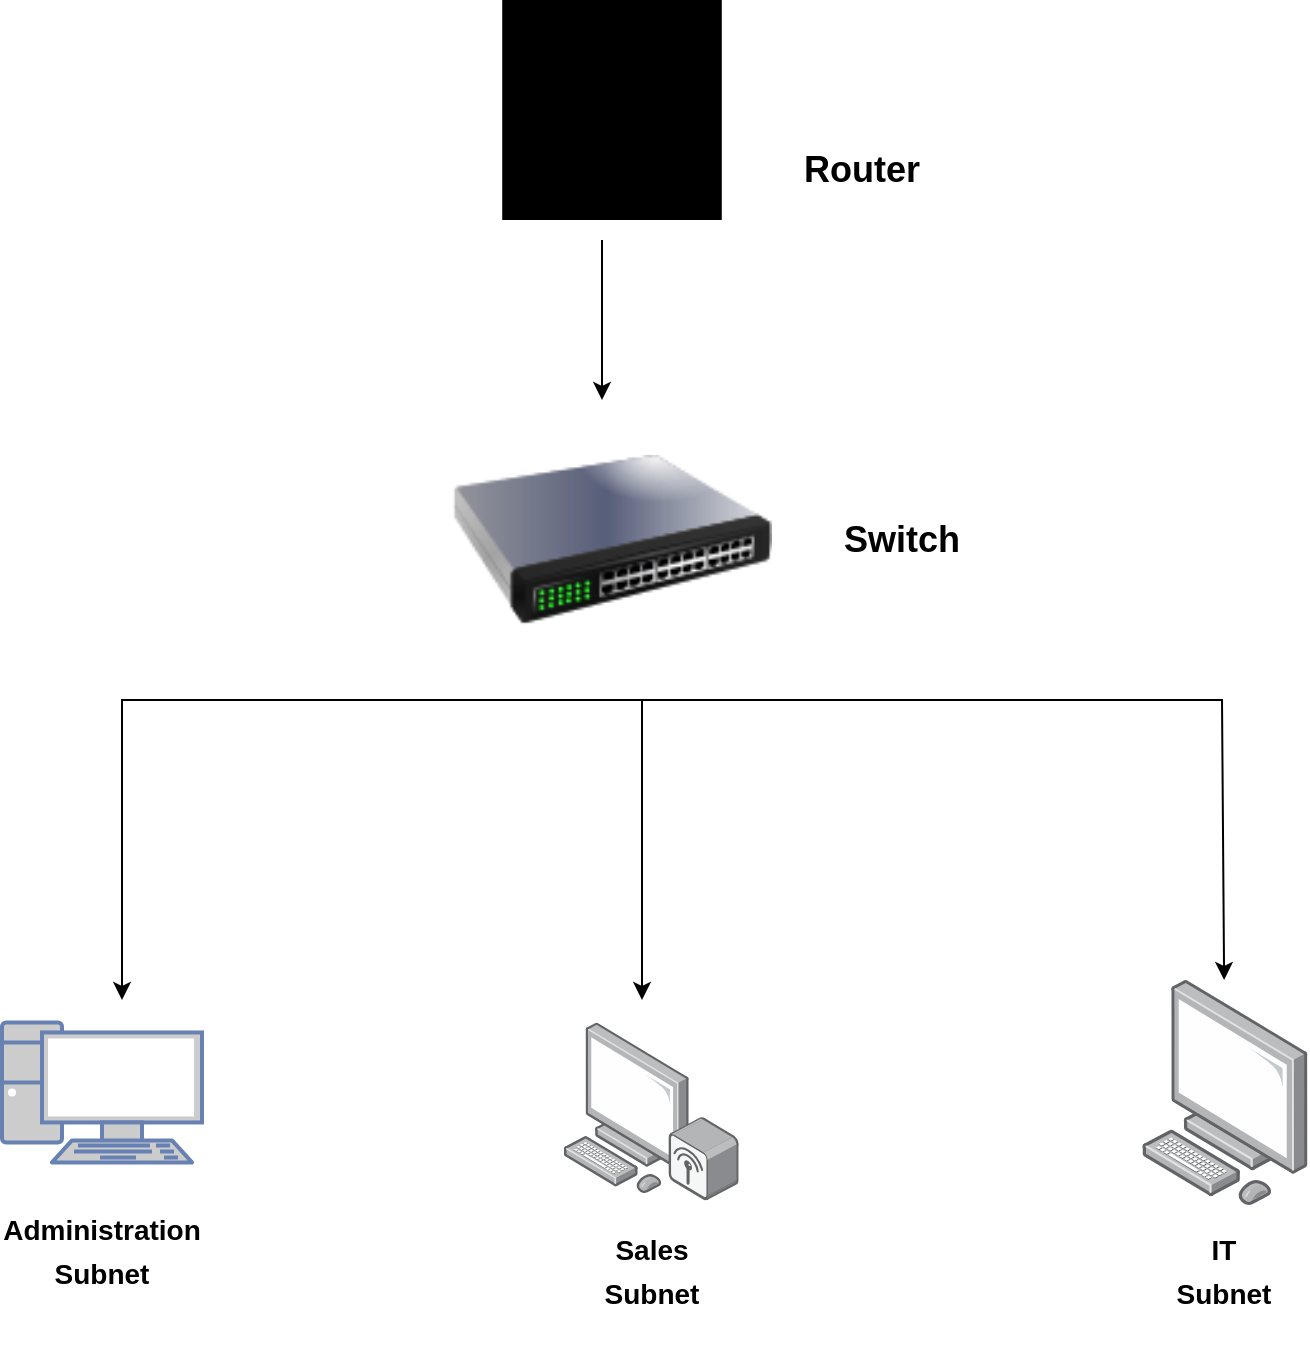 <mxfile version="26.0.16">
  <diagram name="Page-1" id="4WECAxRBAFP2eX4Kcjxi">
    <mxGraphModel dx="1562" dy="887" grid="0" gridSize="10" guides="1" tooltips="1" connect="1" arrows="1" fold="1" page="1" pageScale="1" pageWidth="850" pageHeight="1100" background="#FFFFFF" math="0" shadow="0">
      <root>
        <mxCell id="0" />
        <mxCell id="1" parent="0" />
        <mxCell id="evOOQR9RpooHa6UH3FHH-2" value="" style="sketch=0;verticalLabelPosition=bottom;sketch=0;aspect=fixed;html=1;verticalAlign=top;strokeColor=none;fillColor=#000000;align=center;outlineConnect=0;pointerEvents=1;shape=mxgraph.citrix2.wifi_router;" parent="1" vertex="1">
          <mxGeometry x="350.11" y="80" width="109.78" height="110" as="geometry" />
        </mxCell>
        <mxCell id="evOOQR9RpooHa6UH3FHH-4" value="" style="image;html=1;image=img/lib/clip_art/networking/Switch_128x128.png" parent="1" vertex="1">
          <mxGeometry x="325" y="270" width="160" height="160" as="geometry" />
        </mxCell>
        <mxCell id="evOOQR9RpooHa6UH3FHH-5" value="" style="fontColor=#0066CC;verticalAlign=top;verticalLabelPosition=bottom;labelPosition=center;align=center;html=1;outlineConnect=0;fillColor=#CCCCCC;strokeColor=#6881B3;gradientColor=none;gradientDirection=north;strokeWidth=2;shape=mxgraph.networks.pc;" parent="1" vertex="1">
          <mxGeometry x="100" y="591.23" width="100" height="70" as="geometry" />
        </mxCell>
        <mxCell id="evOOQR9RpooHa6UH3FHH-7" value="" style="image;points=[];aspect=fixed;html=1;align=center;shadow=0;dashed=0;image=img/lib/allied_telesis/computer_and_terminals/Personal_Computer.svg;" parent="1" vertex="1">
          <mxGeometry x="670" y="570" width="82.98" height="112.46" as="geometry" />
        </mxCell>
        <mxCell id="evOOQR9RpooHa6UH3FHH-8" value="" style="endArrow=classic;html=1;rounded=0;exitX=0.25;exitY=1;exitDx=0;exitDy=0;" parent="1" source="evOOQR9RpooHa6UH3FHH-4" edge="1">
          <mxGeometry width="50" height="50" relative="1" as="geometry">
            <mxPoint x="135" y="537.54" as="sourcePoint" />
            <mxPoint x="160" y="580" as="targetPoint" />
            <Array as="points">
              <mxPoint x="160" y="430" />
            </Array>
          </mxGeometry>
        </mxCell>
        <mxCell id="evOOQR9RpooHa6UH3FHH-9" value="" style="endArrow=classic;html=1;rounded=0;" parent="1" edge="1">
          <mxGeometry width="50" height="50" relative="1" as="geometry">
            <mxPoint x="420" y="430" as="sourcePoint" />
            <mxPoint x="420" y="580" as="targetPoint" />
            <Array as="points">
              <mxPoint x="420" y="540" />
            </Array>
          </mxGeometry>
        </mxCell>
        <mxCell id="evOOQR9RpooHa6UH3FHH-10" value="" style="endArrow=classic;html=1;rounded=0;" parent="1" target="evOOQR9RpooHa6UH3FHH-7" edge="1">
          <mxGeometry width="50" height="50" relative="1" as="geometry">
            <mxPoint x="260" y="430" as="sourcePoint" />
            <mxPoint x="450" y="410" as="targetPoint" />
            <Array as="points">
              <mxPoint x="710" y="430" />
            </Array>
          </mxGeometry>
        </mxCell>
        <mxCell id="mtsdEgT7k7U-M_AiUWt0-2" value="" style="image;points=[];aspect=fixed;html=1;align=center;shadow=0;dashed=0;image=img/lib/allied_telesis/computer_and_terminals/Personal_Computer_Wireless.svg;" vertex="1" parent="1">
          <mxGeometry x="381" y="591.23" width="87.34" height="89" as="geometry" />
        </mxCell>
        <mxCell id="mtsdEgT7k7U-M_AiUWt0-3" value="" style="endArrow=classic;html=1;rounded=0;" edge="1" parent="1">
          <mxGeometry width="50" height="50" relative="1" as="geometry">
            <mxPoint x="400" y="200" as="sourcePoint" />
            <mxPoint x="400" y="280" as="targetPoint" />
          </mxGeometry>
        </mxCell>
        <mxCell id="mtsdEgT7k7U-M_AiUWt0-4" value="&lt;h2&gt;Router&lt;/h2&gt;" style="text;strokeColor=none;align=center;fillColor=none;html=1;verticalAlign=middle;whiteSpace=wrap;rounded=0;" vertex="1" parent="1">
          <mxGeometry x="485" y="140" width="90" height="50" as="geometry" />
        </mxCell>
        <mxCell id="mtsdEgT7k7U-M_AiUWt0-5" value="&lt;h2&gt;Switch&lt;/h2&gt;" style="text;strokeColor=none;align=center;fillColor=none;html=1;verticalAlign=middle;whiteSpace=wrap;rounded=0;" vertex="1" parent="1">
          <mxGeometry x="520" y="335" width="60" height="30" as="geometry" />
        </mxCell>
        <mxCell id="mtsdEgT7k7U-M_AiUWt0-6" value="&lt;h2&gt;&lt;span style=&quot;font-size: 14px; text-align: left; background-color: light-dark(rgb(255, 255, 255), rgb(237, 237, 237));&quot;&gt;&lt;font style=&quot;color: rgb(0, 0, 0);&quot;&gt;Administration Subnet&lt;/font&gt;&lt;/span&gt;&lt;/h2&gt;" style="text;strokeColor=none;align=center;fillColor=default;html=1;verticalAlign=middle;whiteSpace=wrap;rounded=0;" vertex="1" parent="1">
          <mxGeometry x="120" y="690" width="60" height="30" as="geometry" />
        </mxCell>
        <mxCell id="mtsdEgT7k7U-M_AiUWt0-7" value="&lt;h2&gt;&lt;span style=&quot;font-family: &amp;quot;Microsoft YaHei&amp;quot;, Helvetica, &amp;quot;Meiryo UI&amp;quot;, &amp;quot;Malgun Gothic&amp;quot;, &amp;quot;Segoe UI&amp;quot;, &amp;quot;Trebuchet MS&amp;quot;, Monaco, monospace, Tahoma, STXihei, 华文细黑, STHeiti, &amp;quot;Helvetica Neue&amp;quot;, &amp;quot;Droid Sans&amp;quot;, &amp;quot;wenquanyi micro hei&amp;quot;, FreeSans, Arimo, Arial, SimSun, 宋体, Heiti, 黑体, sans-serif; font-size: 14px; text-align: left; background-color: rgb(255, 255, 255);&quot;&gt;&lt;font style=&quot;color: rgb(0, 0, 0);&quot;&gt;Sales Subnet&lt;/font&gt;&lt;/span&gt;&lt;/h2&gt;" style="text;strokeColor=none;align=center;fillColor=none;html=1;verticalAlign=middle;whiteSpace=wrap;rounded=0;" vertex="1" parent="1">
          <mxGeometry x="394.67" y="700" width="60" height="30" as="geometry" />
        </mxCell>
        <mxCell id="mtsdEgT7k7U-M_AiUWt0-8" value="&lt;h2&gt;&lt;span style=&quot;font-size: 14px; text-align: left; background-color: rgb(255, 255, 255);&quot;&gt;&lt;font style=&quot;color: rgb(0, 0, 0);&quot;&gt;IT Subnet&lt;/font&gt;&lt;/span&gt;&lt;/h2&gt;" style="text;strokeColor=none;align=center;fillColor=none;html=1;verticalAlign=middle;whiteSpace=wrap;rounded=0;" vertex="1" parent="1">
          <mxGeometry x="681.49" y="700" width="60" height="30" as="geometry" />
        </mxCell>
      </root>
    </mxGraphModel>
  </diagram>
</mxfile>
